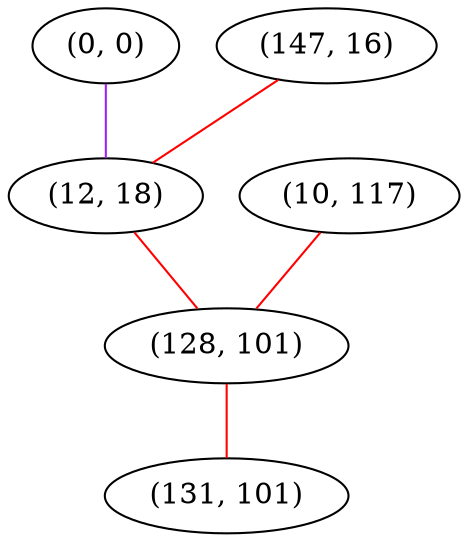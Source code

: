 graph "" {
"(0, 0)";
"(147, 16)";
"(12, 18)";
"(10, 117)";
"(128, 101)";
"(131, 101)";
"(0, 0)" -- "(12, 18)"  [color=purple, key=0, weight=4];
"(147, 16)" -- "(12, 18)"  [color=red, key=0, weight=1];
"(12, 18)" -- "(128, 101)"  [color=red, key=0, weight=1];
"(10, 117)" -- "(128, 101)"  [color=red, key=0, weight=1];
"(128, 101)" -- "(131, 101)"  [color=red, key=0, weight=1];
}

